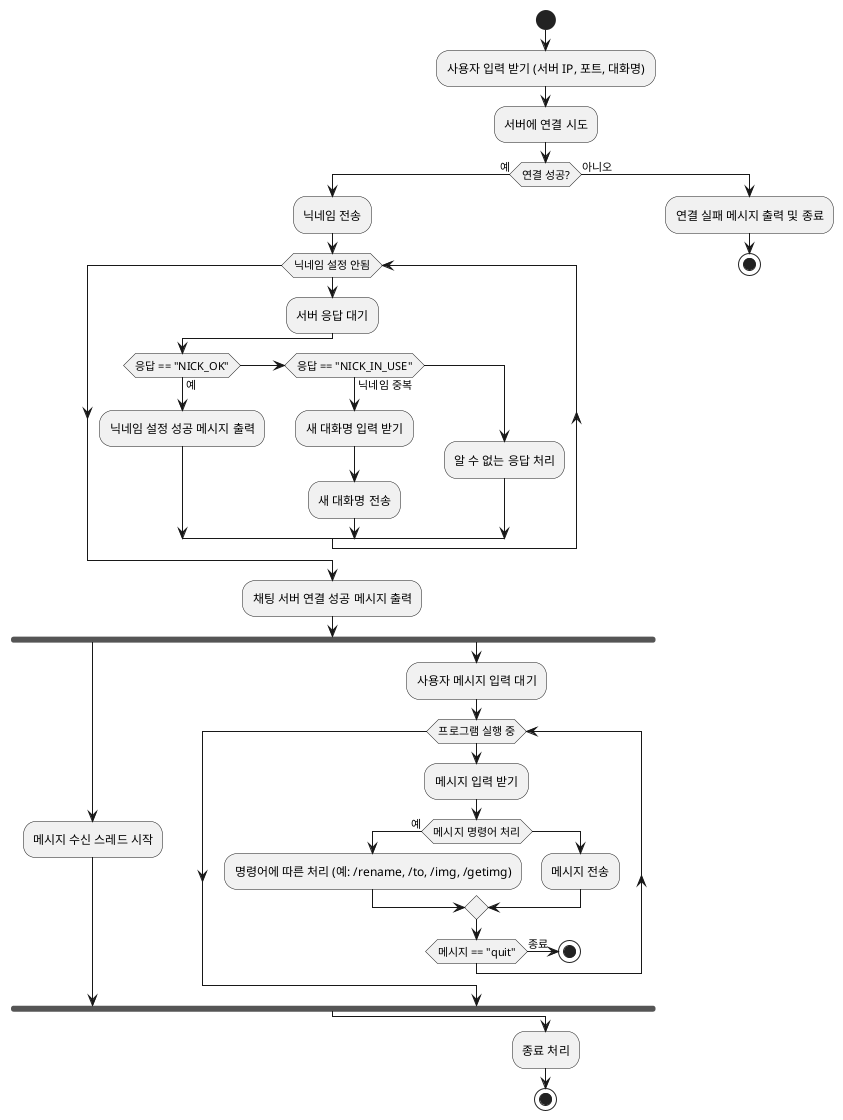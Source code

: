 @startuml
|ChatClient|
start

:사용자 입력 받기 (서버 IP, 포트, 대화명);

:서버에 연결 시도;
if (연결 성공?) then (예)
  :닉네임 전송;
  
  while (닉네임 설정 안됨)
    :서버 응답 대기;
    if (응답 == "NICK_OK") then (예)
      :닉네임 설정 성공 메시지 출력;
    else if (응답 == "NICK_IN_USE") then (닉네임 중복)
      :새 대화명 입력 받기;
      :새 대화명 전송;
    else
      :알 수 없는 응답 처리;
    endif
  endwhile

  :채팅 서버 연결 성공 메시지 출력;

  fork
    :메시지 수신 스레드 시작;
  fork again
    :사용자 메시지 입력 대기;
    while (프로그램 실행 중)
      :메시지 입력 받기;
      if (메시지 명령어 처리) then (예)
        :명령어에 따른 처리 (예: /rename, /to, /img, /getimg);
      else
        :메시지 전송;
      endif
      if (메시지 == "quit") then (종료)
        stop
      endif
    endwhile
  end fork

else (아니오)
  :연결 실패 메시지 출력 및 종료;
  stop
endif

:종료 처리;
stop
@enduml
